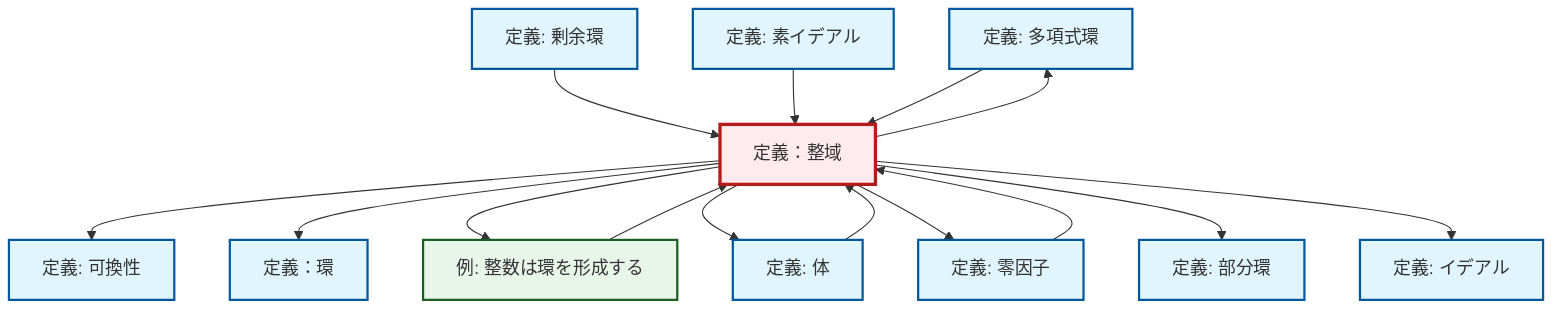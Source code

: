 graph TD
    classDef definition fill:#e1f5fe,stroke:#01579b,stroke-width:2px
    classDef theorem fill:#f3e5f5,stroke:#4a148c,stroke-width:2px
    classDef axiom fill:#fff3e0,stroke:#e65100,stroke-width:2px
    classDef example fill:#e8f5e9,stroke:#1b5e20,stroke-width:2px
    classDef current fill:#ffebee,stroke:#b71c1c,stroke-width:3px
    def-commutativity["定義: 可換性"]:::definition
    def-ring["定義：環"]:::definition
    def-ideal["定義: イデアル"]:::definition
    def-polynomial-ring["定義: 多項式環"]:::definition
    ex-integers-ring["例: 整数は環を形成する"]:::example
    def-prime-ideal["定義: 素イデアル"]:::definition
    def-subring["定義: 部分環"]:::definition
    def-quotient-ring["定義: 剰余環"]:::definition
    def-integral-domain["定義：整域"]:::definition
    def-zero-divisor["定義: 零因子"]:::definition
    def-field["定義: 体"]:::definition
    def-integral-domain --> def-commutativity
    ex-integers-ring --> def-integral-domain
    def-zero-divisor --> def-integral-domain
    def-quotient-ring --> def-integral-domain
    def-field --> def-integral-domain
    def-integral-domain --> def-polynomial-ring
    def-integral-domain --> def-ring
    def-integral-domain --> ex-integers-ring
    def-integral-domain --> def-field
    def-prime-ideal --> def-integral-domain
    def-integral-domain --> def-zero-divisor
    def-integral-domain --> def-subring
    def-polynomial-ring --> def-integral-domain
    def-integral-domain --> def-ideal
    class def-integral-domain current
